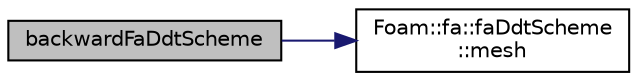 digraph "backwardFaDdtScheme"
{
  bgcolor="transparent";
  edge [fontname="Helvetica",fontsize="10",labelfontname="Helvetica",labelfontsize="10"];
  node [fontname="Helvetica",fontsize="10",shape=record];
  rankdir="LR";
  Node1 [label="backwardFaDdtScheme",height=0.2,width=0.4,color="black", fillcolor="grey75", style="filled" fontcolor="black"];
  Node1 -> Node2 [color="midnightblue",fontsize="10",style="solid",fontname="Helvetica"];
  Node2 [label="Foam::fa::faDdtScheme\l::mesh",height=0.2,width=0.4,color="black",URL="$classFoam_1_1fa_1_1faDdtScheme.html#a8cf57ec097e4dd18c954173f32dbc37d",tooltip="Return mesh reference. "];
}
